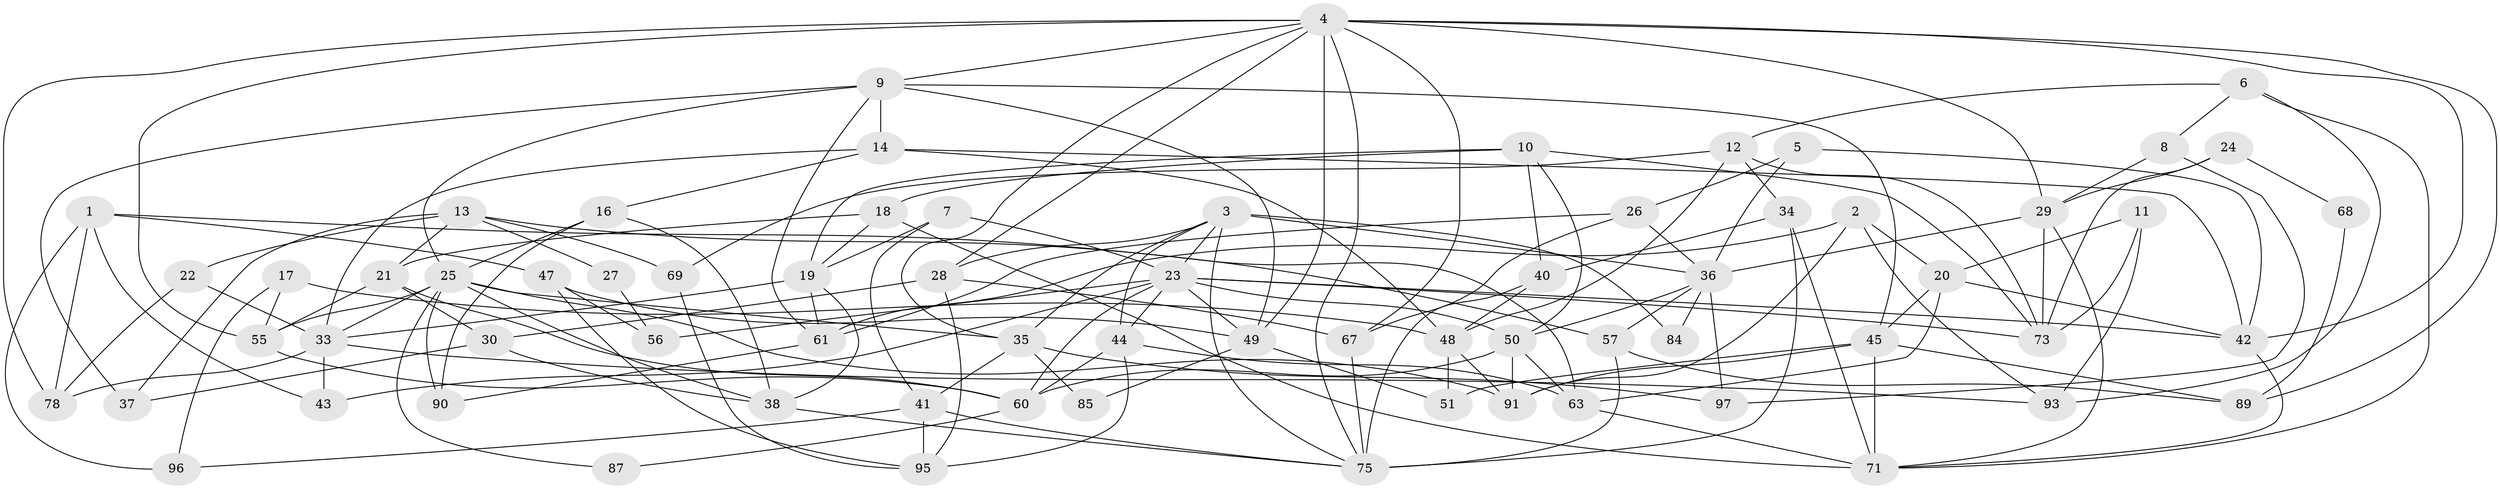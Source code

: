 // Generated by graph-tools (version 1.1) at 2025/52/02/27/25 19:52:02]
// undirected, 69 vertices, 163 edges
graph export_dot {
graph [start="1"]
  node [color=gray90,style=filled];
  1 [super="+32"];
  2;
  3 [super="+15"];
  4 [super="+88"];
  5;
  6;
  7 [super="+31"];
  8;
  9 [super="+74"];
  10 [super="+53"];
  11;
  12 [super="+54"];
  13 [super="+62"];
  14;
  16 [super="+39"];
  17;
  18;
  19 [super="+86"];
  20 [super="+98"];
  21 [super="+64"];
  22 [super="+94"];
  23 [super="+65"];
  24;
  25 [super="+66"];
  26 [super="+77"];
  27;
  28;
  29 [super="+59"];
  30;
  33;
  34;
  35 [super="+46"];
  36 [super="+81"];
  37;
  38;
  40 [super="+52"];
  41;
  42 [super="+79"];
  43;
  44 [super="+99"];
  45 [super="+83"];
  47 [super="+72"];
  48;
  49 [super="+58"];
  50 [super="+70"];
  51;
  55;
  56;
  57 [super="+76"];
  60;
  61;
  63;
  67;
  68;
  69;
  71 [super="+80"];
  73;
  75 [super="+82"];
  78;
  84;
  85;
  87;
  89;
  90 [super="+92"];
  91;
  93;
  95;
  96;
  97;
  1 -- 78;
  1 -- 96;
  1 -- 43;
  1 -- 47;
  1 -- 57;
  2 -- 91;
  2 -- 61;
  2 -- 93;
  2 -- 20;
  3 -- 28;
  3 -- 35;
  3 -- 23;
  3 -- 84;
  3 -- 75;
  3 -- 44;
  3 -- 36;
  4 -- 9;
  4 -- 28;
  4 -- 35;
  4 -- 42;
  4 -- 49;
  4 -- 67;
  4 -- 55;
  4 -- 89;
  4 -- 75;
  4 -- 29;
  4 -- 78;
  5 -- 26;
  5 -- 36;
  5 -- 42;
  6 -- 93;
  6 -- 8;
  6 -- 71;
  6 -- 12;
  7 -- 41;
  7 -- 23;
  7 -- 19;
  8 -- 29;
  8 -- 97;
  9 -- 61;
  9 -- 14;
  9 -- 37;
  9 -- 45;
  9 -- 25;
  9 -- 49;
  10 -- 18;
  10 -- 19 [weight=2];
  10 -- 73;
  10 -- 50;
  10 -- 40;
  11 -- 93;
  11 -- 73;
  11 -- 20;
  12 -- 34;
  12 -- 69;
  12 -- 48;
  12 -- 73;
  13 -- 69;
  13 -- 27;
  13 -- 37;
  13 -- 21;
  13 -- 22;
  13 -- 63;
  14 -- 42;
  14 -- 33;
  14 -- 16;
  14 -- 48;
  16 -- 25;
  16 -- 38;
  16 -- 90;
  17 -- 48;
  17 -- 55;
  17 -- 96;
  18 -- 21;
  18 -- 71;
  18 -- 19;
  19 -- 33;
  19 -- 38;
  19 -- 61;
  20 -- 45;
  20 -- 42;
  20 -- 63;
  21 -- 30 [weight=2];
  21 -- 55;
  21 -- 60;
  22 -- 78;
  22 -- 33;
  23 -- 60;
  23 -- 42;
  23 -- 43;
  23 -- 56;
  23 -- 73;
  23 -- 44;
  23 -- 50;
  23 -- 49;
  24 -- 73;
  24 -- 29;
  24 -- 68;
  25 -- 91;
  25 -- 87;
  25 -- 33;
  25 -- 38;
  25 -- 55;
  25 -- 90;
  25 -- 35;
  26 -- 67;
  26 -- 61;
  26 -- 36;
  27 -- 56;
  28 -- 67;
  28 -- 30;
  28 -- 95;
  29 -- 71;
  29 -- 73;
  29 -- 36;
  30 -- 37;
  30 -- 38;
  33 -- 43;
  33 -- 78;
  33 -- 93;
  34 -- 40;
  34 -- 75;
  34 -- 71;
  35 -- 85;
  35 -- 41;
  35 -- 97;
  36 -- 84;
  36 -- 50;
  36 -- 57;
  36 -- 97;
  38 -- 75;
  40 -- 48;
  40 -- 75 [weight=2];
  41 -- 95;
  41 -- 96;
  41 -- 75;
  42 -- 71;
  44 -- 63;
  44 -- 95;
  44 -- 60;
  45 -- 51;
  45 -- 89;
  45 -- 91;
  45 -- 71;
  47 -- 56;
  47 -- 49;
  47 -- 95;
  48 -- 51;
  48 -- 91;
  49 -- 51;
  49 -- 85;
  50 -- 91;
  50 -- 60;
  50 -- 63;
  55 -- 60;
  57 -- 75;
  57 -- 89;
  60 -- 87;
  61 -- 90;
  63 -- 71;
  67 -- 75;
  68 -- 89;
  69 -- 95;
}

